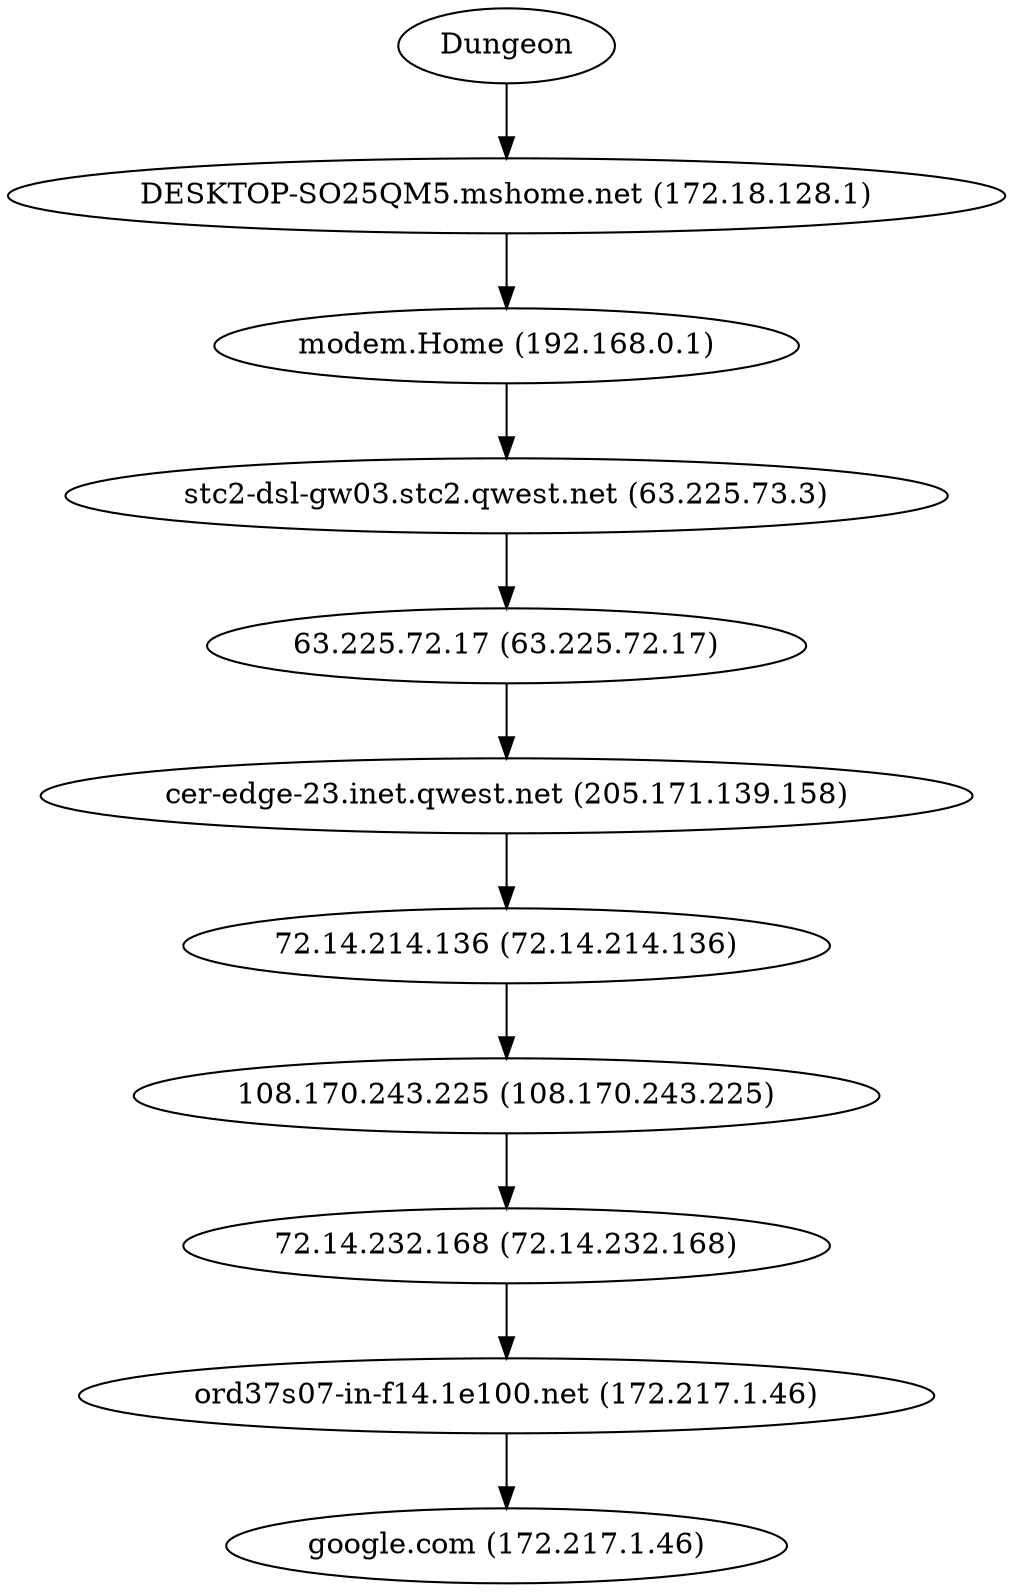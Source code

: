 digraph network {

// traceroute to google.com (172.217.1.46), 60 hops max, 60 byte packets
"Dungeon" -> "DESKTOP-SO25QM5.mshome.net (172.18.128.1)";
"DESKTOP-SO25QM5.mshome.net (172.18.128.1)" -> "modem.Home (192.168.0.1)";
"modem.Home (192.168.0.1)" -> "stc2-dsl-gw03.stc2.qwest.net (63.225.73.3)";
"stc2-dsl-gw03.stc2.qwest.net (63.225.73.3)" -> "63.225.72.17 (63.225.72.17)";
"63.225.72.17 (63.225.72.17)" -> "cer-edge-23.inet.qwest.net (205.171.139.158)";
"cer-edge-23.inet.qwest.net (205.171.139.158)" -> "72.14.214.136 (72.14.214.136)";
"72.14.214.136 (72.14.214.136)" -> "108.170.243.225 (108.170.243.225)";
"108.170.243.225 (108.170.243.225)" -> "72.14.232.168 (72.14.232.168)";
"72.14.232.168 (72.14.232.168)" -> "ord37s07-in-f14.1e100.net (172.217.1.46)";
"ord37s07-in-f14.1e100.net (172.217.1.46)" -> "google.com (172.217.1.46)";
}
